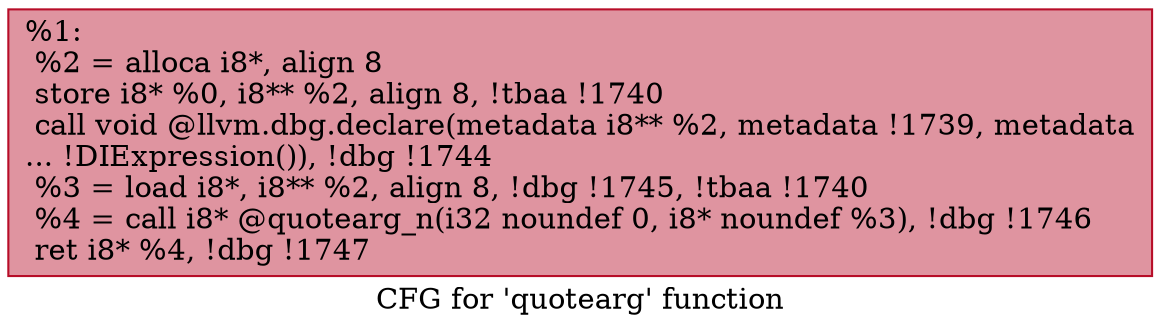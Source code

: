 digraph "CFG for 'quotearg' function" {
	label="CFG for 'quotearg' function";

	Node0x1add450 [shape=record,color="#b70d28ff", style=filled, fillcolor="#b70d2870",label="{%1:\l  %2 = alloca i8*, align 8\l  store i8* %0, i8** %2, align 8, !tbaa !1740\l  call void @llvm.dbg.declare(metadata i8** %2, metadata !1739, metadata\l... !DIExpression()), !dbg !1744\l  %3 = load i8*, i8** %2, align 8, !dbg !1745, !tbaa !1740\l  %4 = call i8* @quotearg_n(i32 noundef 0, i8* noundef %3), !dbg !1746\l  ret i8* %4, !dbg !1747\l}"];
}
